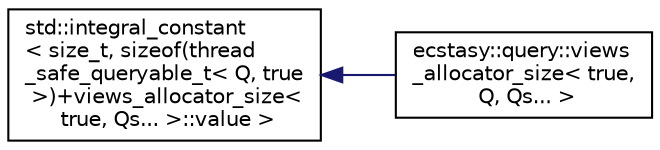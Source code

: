 digraph "Graphical Class Hierarchy"
{
 // LATEX_PDF_SIZE
  edge [fontname="Helvetica",fontsize="10",labelfontname="Helvetica",labelfontsize="10"];
  node [fontname="Helvetica",fontsize="10",shape=record];
  rankdir="LR";
  Node0 [label="std::integral_constant\l\< size_t, sizeof(thread\l_safe_queryable_t\< Q, true\l \>)+views_allocator_size\<\l true, Qs... \>::value \>",height=0.2,width=0.4,color="black", fillcolor="white", style="filled",URL="/home/runner/work/ecstasy/ecstasy/doc/external/cppreference-doxygen-web.tag.xml$cpp/types/integral_constant.html",tooltip=" "];
  Node0 -> Node1 [dir="back",color="midnightblue",fontsize="10",style="solid",fontname="Helvetica"];
  Node1 [label="ecstasy::query::views\l_allocator_size\< true,\l Q, Qs... \>",height=0.2,width=0.4,color="black", fillcolor="white", style="filled",URL="$structecstasy_1_1query_1_1views__allocator__size_3_01true_00_01_q_00_01_qs_8_8_8_01_4.html",tooltip="Get the thread safe type of a queryable type."];
}

